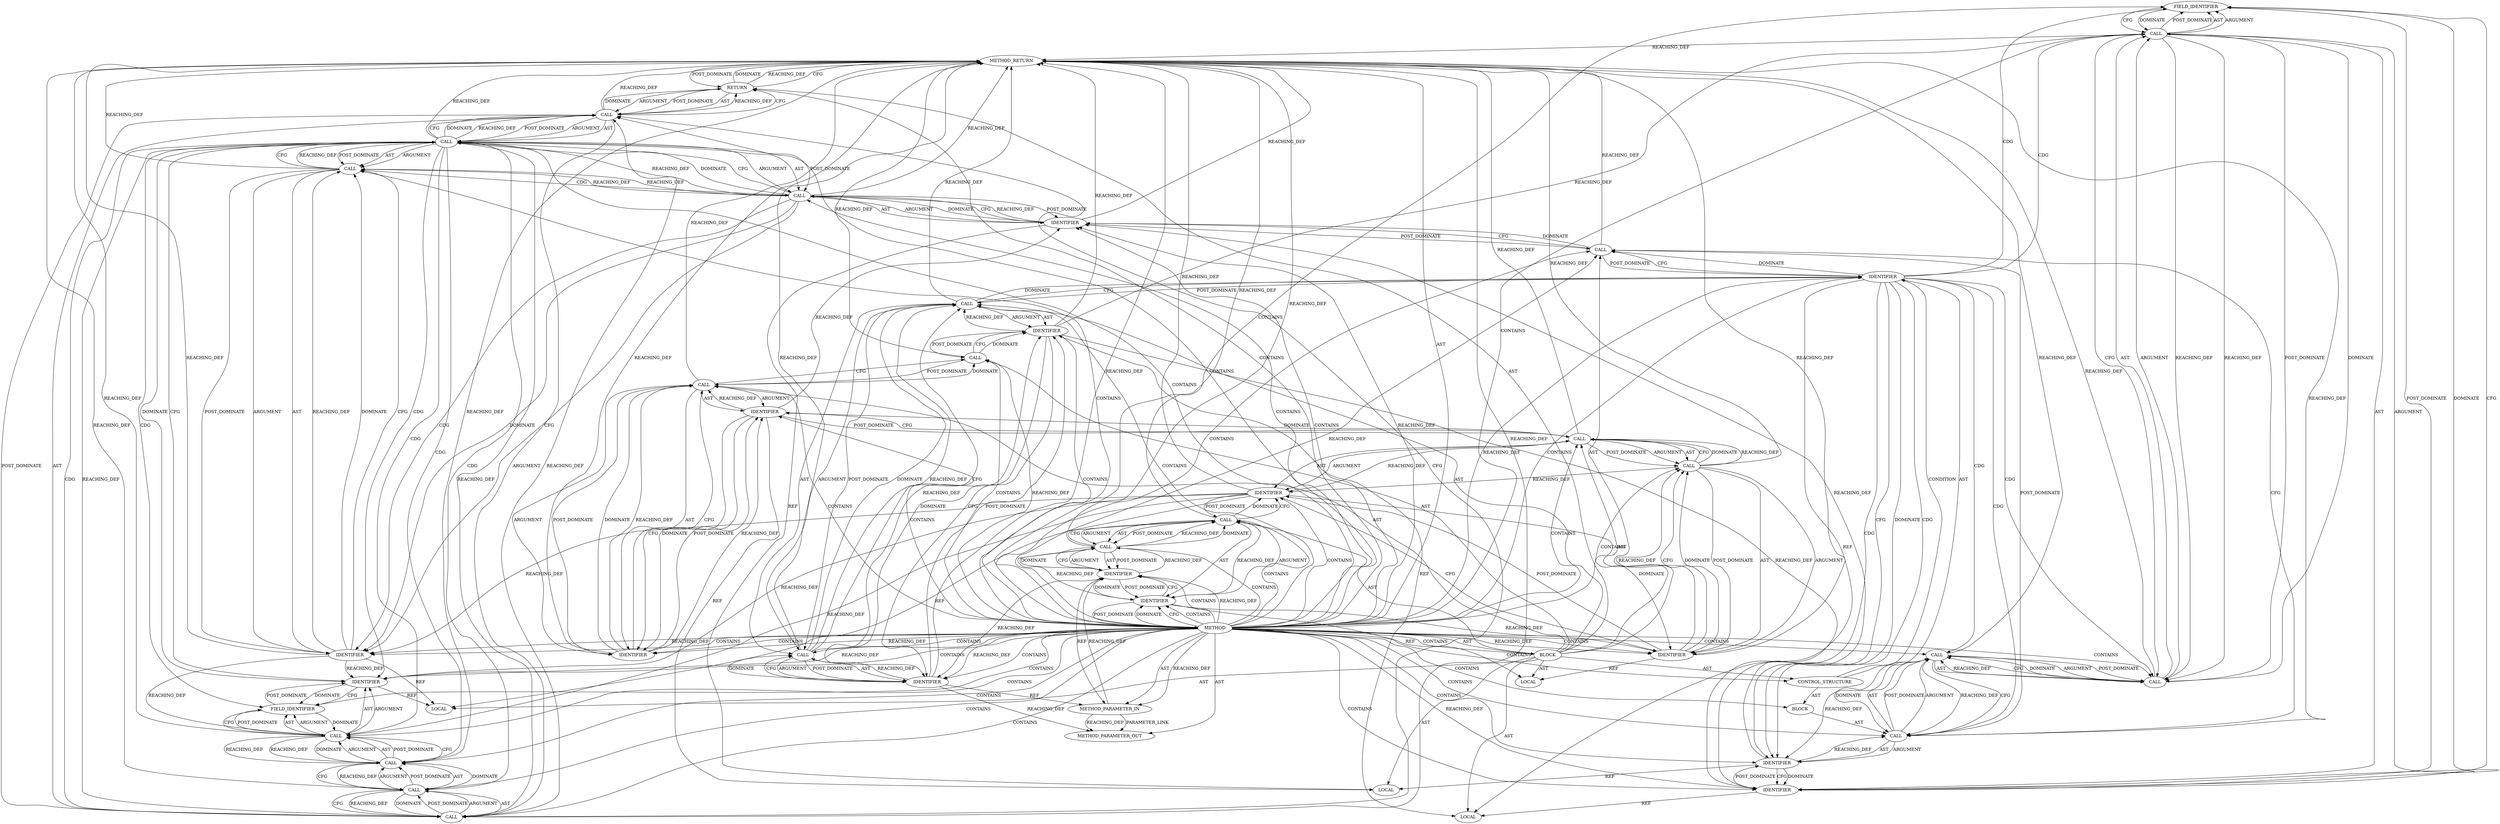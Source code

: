 digraph {
  17263 [label=FIELD_IDENTIFIER ORDER=2 ARGUMENT_INDEX=2 CODE="ingress_msg" COLUMN_NUMBER=31 LINE_NUMBER=2352 CANONICAL_NAME="ingress_msg"]
  21694 [label=METHOD_PARAMETER_OUT ORDER=1 CODE="struct sock *sk" IS_VARIADIC=false COLUMN_NUMBER=30 LINE_NUMBER=2342 TYPE_FULL_NAME="sock*" EVALUATION_STRATEGY="BY_VALUE" INDEX=1 NAME="sk"]
  17256 [label=BLOCK ORDER=2 ARGUMENT_INDEX=-1 CODE="<empty>" COLUMN_NUMBER=3 LINE_NUMBER=2352 TYPE_FULL_NAME="void"]
  17270 [label=CALL ORDER=2 ARGUMENT_INDEX=2 CODE="tls_strp_msg_ready(ctx)" COLUMN_NUMBER=27 METHOD_FULL_NAME="tls_strp_msg_ready" LINE_NUMBER=2355 TYPE_FULL_NAME="<empty>" DISPATCH_TYPE="STATIC_DISPATCH" SIGNATURE="" NAME="tls_strp_msg_ready"]
  17242 [label=CALL ORDER=2 ARGUMENT_INDEX=2 CODE="tls_sw_ctx_rx(tls_ctx)" COLUMN_NUMBER=34 METHOD_FULL_NAME="tls_sw_ctx_rx" LINE_NUMBER=2345 TYPE_FULL_NAME="<empty>" DISPATCH_TYPE="STATIC_DISPATCH" SIGNATURE="" NAME="tls_sw_ctx_rx"]
  17268 [label=CALL ORDER=1 ARGUMENT_INDEX=1 CODE="!ingress_empty" COLUMN_NUMBER=9 METHOD_FULL_NAME="<operator>.logicalNot" LINE_NUMBER=2355 TYPE_FULL_NAME="<empty>" DISPATCH_TYPE="STATIC_DISPATCH" SIGNATURE="" NAME="<operator>.logicalNot"]
  17232 [label=METHOD_PARAMETER_IN ORDER=1 CODE="struct sock *sk" IS_VARIADIC=false COLUMN_NUMBER=30 LINE_NUMBER=2342 TYPE_FULL_NAME="sock*" EVALUATION_STRATEGY="BY_VALUE" INDEX=1 NAME="sk"]
  17255 [label=IDENTIFIER ORDER=1 ARGUMENT_INDEX=-1 CODE="psock" COLUMN_NUMBER=6 LINE_NUMBER=2351 TYPE_FULL_NAME="sk_psock*" NAME="psock"]
  17237 [label=CALL ORDER=2 ARGUMENT_INDEX=2 CODE="tls_get_ctx(sk)" COLUMN_NUMBER=32 METHOD_FULL_NAME="tls_get_ctx" LINE_NUMBER=2344 TYPE_FULL_NAME="<empty>" DISPATCH_TYPE="STATIC_DISPATCH" SIGNATURE="" NAME="tls_get_ctx"]
  17250 [label=CALL ORDER=9 ARGUMENT_INDEX=-1 CODE="psock = sk_psock(sk)" COLUMN_NUMBER=2 METHOD_FULL_NAME="<operator>.assignment" LINE_NUMBER=2350 TYPE_FULL_NAME="<empty>" DISPATCH_TYPE="STATIC_DISPATCH" SIGNATURE="" NAME="<operator>.assignment"]
  17244 [label=LOCAL ORDER=5 CODE="bool ingress_empty" COLUMN_NUMBER=7 LINE_NUMBER=2346 TYPE_FULL_NAME="bool" NAME="ingress_empty"]
  17231 [label=METHOD COLUMN_NUMBER=1 LINE_NUMBER=2342 COLUMN_NUMBER_END=1 IS_EXTERNAL=false SIGNATURE="bool tls_sw_sock_is_readable (sock*)" NAME="tls_sw_sock_is_readable" AST_PARENT_TYPE="TYPE_DECL" AST_PARENT_FULL_NAME="tls_sw.c:<global>" ORDER=49 CODE="bool tls_sw_sock_is_readable(struct sock *sk)
{
	struct tls_context *tls_ctx = tls_get_ctx(sk);
	struct tls_sw_context_rx *ctx = tls_sw_ctx_rx(tls_ctx);
	bool ingress_empty = true;
	struct sk_psock *psock;

	rcu_read_lock();
	psock = sk_psock(sk);
	if (psock)
		ingress_empty = list_empty(&psock->ingress_msg);
	rcu_read_unlock();

	return !ingress_empty || tls_strp_msg_ready(ctx) ||
		!skb_queue_empty(&ctx->rx_list);
}" FULL_NAME="tls_sw_sock_is_readable" LINE_NUMBER_END=2357 FILENAME="tls_sw.c"]
  17273 [label=CALL ORDER=1 ARGUMENT_INDEX=1 CODE="skb_queue_empty(&ctx->rx_list)" COLUMN_NUMBER=4 METHOD_FULL_NAME="skb_queue_empty" LINE_NUMBER=2356 TYPE_FULL_NAME="<empty>" DISPATCH_TYPE="STATIC_DISPATCH" SIGNATURE="" NAME="skb_queue_empty"]
  17240 [label=CALL ORDER=4 ARGUMENT_INDEX=-1 CODE="*ctx = tls_sw_ctx_rx(tls_ctx)" COLUMN_NUMBER=27 METHOD_FULL_NAME="<operator>.assignment" LINE_NUMBER=2345 TYPE_FULL_NAME="<empty>" DISPATCH_TYPE="STATIC_DISPATCH" SIGNATURE="" NAME="<operator>.assignment"]
  17243 [label=IDENTIFIER ORDER=1 ARGUMENT_INDEX=1 CODE="tls_ctx" COLUMN_NUMBER=48 LINE_NUMBER=2345 TYPE_FULL_NAME="tls_context*" NAME="tls_ctx"]
  17249 [label=CALL ORDER=8 ARGUMENT_INDEX=-1 CODE="rcu_read_lock()" COLUMN_NUMBER=2 METHOD_FULL_NAME="rcu_read_lock" LINE_NUMBER=2349 TYPE_FULL_NAME="<empty>" DISPATCH_TYPE="STATIC_DISPATCH" SIGNATURE="" NAME="rcu_read_lock"]
  17267 [label=CALL ORDER=1 ARGUMENT_INDEX=1 CODE="!ingress_empty || tls_strp_msg_ready(ctx)" COLUMN_NUMBER=9 METHOD_FULL_NAME="<operator>.logicalOr" LINE_NUMBER=2355 TYPE_FULL_NAME="<empty>" DISPATCH_TYPE="STATIC_DISPATCH" SIGNATURE="" NAME="<operator>.logicalOr"]
  17247 [label=IDENTIFIER ORDER=2 ARGUMENT_INDEX=2 CODE="true" COLUMN_NUMBER=23 LINE_NUMBER=2346 TYPE_FULL_NAME="ANY" NAME="true"]
  17239 [label=LOCAL ORDER=3 CODE="struct tls_sw_context_rx* ctx" COLUMN_NUMBER=27 LINE_NUMBER=2345 TYPE_FULL_NAME="tls_sw_context_rx*" NAME="ctx"]
  17260 [label=CALL ORDER=1 ARGUMENT_INDEX=1 CODE="&psock->ingress_msg" COLUMN_NUMBER=30 METHOD_FULL_NAME="<operator>.addressOf" LINE_NUMBER=2352 TYPE_FULL_NAME="<empty>" DISPATCH_TYPE="STATIC_DISPATCH" SIGNATURE="" NAME="<operator>.addressOf"]
  17257 [label=CALL ORDER=1 ARGUMENT_INDEX=1 CODE="ingress_empty = list_empty(&psock->ingress_msg)" COLUMN_NUMBER=3 METHOD_FULL_NAME="<operator>.assignment" LINE_NUMBER=2352 TYPE_FULL_NAME="<empty>" DISPATCH_TYPE="STATIC_DISPATCH" SIGNATURE="" NAME="<operator>.assignment"]
  17272 [label=CALL ORDER=2 ARGUMENT_INDEX=2 CODE="!skb_queue_empty(&ctx->rx_list)" COLUMN_NUMBER=3 METHOD_FULL_NAME="<operator>.logicalNot" LINE_NUMBER=2356 TYPE_FULL_NAME="<empty>" DISPATCH_TYPE="STATIC_DISPATCH" SIGNATURE="" NAME="<operator>.logicalNot"]
  17245 [label=CALL ORDER=6 ARGUMENT_INDEX=-1 CODE="ingress_empty = true" COLUMN_NUMBER=7 METHOD_FULL_NAME="<operator>.assignment" LINE_NUMBER=2346 TYPE_FULL_NAME="<empty>" DISPATCH_TYPE="STATIC_DISPATCH" SIGNATURE="" NAME="<operator>.assignment"]
  17234 [label=LOCAL ORDER=1 CODE="struct tls_context* tls_ctx" COLUMN_NUMBER=21 LINE_NUMBER=2344 TYPE_FULL_NAME="tls_context*" NAME="tls_ctx"]
  17253 [label=IDENTIFIER ORDER=1 ARGUMENT_INDEX=1 CODE="sk" COLUMN_NUMBER=19 LINE_NUMBER=2350 TYPE_FULL_NAME="sock*" NAME="sk"]
  17266 [label=CALL ORDER=1 ARGUMENT_INDEX=-1 CODE="!ingress_empty || tls_strp_msg_ready(ctx) ||
		!skb_queue_empty(&ctx->rx_list)" COLUMN_NUMBER=9 METHOD_FULL_NAME="<operator>.logicalOr" LINE_NUMBER=2355 TYPE_FULL_NAME="<empty>" DISPATCH_TYPE="STATIC_DISPATCH" SIGNATURE="" NAME="<operator>.logicalOr"]
  17271 [label=IDENTIFIER ORDER=1 ARGUMENT_INDEX=1 CODE="ctx" COLUMN_NUMBER=46 LINE_NUMBER=2355 TYPE_FULL_NAME="tls_sw_context_rx*" NAME="ctx"]
  17269 [label=IDENTIFIER ORDER=1 ARGUMENT_INDEX=1 CODE="ingress_empty" COLUMN_NUMBER=10 LINE_NUMBER=2355 TYPE_FULL_NAME="bool" NAME="ingress_empty"]
  17275 [label=CALL ORDER=1 ARGUMENT_INDEX=1 CODE="ctx->rx_list" COLUMN_NUMBER=21 METHOD_FULL_NAME="<operator>.indirectFieldAccess" LINE_NUMBER=2356 TYPE_FULL_NAME="<empty>" DISPATCH_TYPE="STATIC_DISPATCH" SIGNATURE="" NAME="<operator>.indirectFieldAccess"]
  17235 [label=CALL ORDER=2 ARGUMENT_INDEX=-1 CODE="*tls_ctx = tls_get_ctx(sk)" COLUMN_NUMBER=21 METHOD_FULL_NAME="<operator>.assignment" LINE_NUMBER=2344 TYPE_FULL_NAME="<empty>" DISPATCH_TYPE="STATIC_DISPATCH" SIGNATURE="" NAME="<operator>.assignment"]
  17236 [label=IDENTIFIER ORDER=1 ARGUMENT_INDEX=1 CODE="tls_ctx" COLUMN_NUMBER=22 LINE_NUMBER=2344 TYPE_FULL_NAME="tls_context*" NAME="tls_ctx"]
  17252 [label=CALL ORDER=2 ARGUMENT_INDEX=2 CODE="sk_psock(sk)" COLUMN_NUMBER=10 METHOD_FULL_NAME="sk_psock" LINE_NUMBER=2350 TYPE_FULL_NAME="<empty>" DISPATCH_TYPE="STATIC_DISPATCH" SIGNATURE="" NAME="sk_psock"]
  17261 [label=CALL ORDER=1 ARGUMENT_INDEX=1 CODE="psock->ingress_msg" COLUMN_NUMBER=31 METHOD_FULL_NAME="<operator>.indirectFieldAccess" LINE_NUMBER=2352 TYPE_FULL_NAME="<empty>" DISPATCH_TYPE="STATIC_DISPATCH" SIGNATURE="" NAME="<operator>.indirectFieldAccess"]
  17274 [label=CALL ORDER=1 ARGUMENT_INDEX=1 CODE="&ctx->rx_list" COLUMN_NUMBER=20 METHOD_FULL_NAME="<operator>.addressOf" LINE_NUMBER=2356 TYPE_FULL_NAME="<empty>" DISPATCH_TYPE="STATIC_DISPATCH" SIGNATURE="" NAME="<operator>.addressOf"]
  17262 [label=IDENTIFIER ORDER=1 ARGUMENT_INDEX=1 CODE="psock" COLUMN_NUMBER=31 LINE_NUMBER=2352 TYPE_FULL_NAME="sk_psock*" NAME="psock"]
  17264 [label=CALL ORDER=11 ARGUMENT_INDEX=-1 CODE="rcu_read_unlock()" COLUMN_NUMBER=2 METHOD_FULL_NAME="rcu_read_unlock" LINE_NUMBER=2353 TYPE_FULL_NAME="<empty>" DISPATCH_TYPE="STATIC_DISPATCH" SIGNATURE="" NAME="rcu_read_unlock"]
  17241 [label=IDENTIFIER ORDER=1 ARGUMENT_INDEX=1 CODE="ctx" COLUMN_NUMBER=28 LINE_NUMBER=2345 TYPE_FULL_NAME="tls_sw_context_rx*" NAME="ctx"]
  17246 [label=IDENTIFIER ORDER=1 ARGUMENT_INDEX=1 CODE="ingress_empty" COLUMN_NUMBER=7 LINE_NUMBER=2346 TYPE_FULL_NAME="bool" NAME="ingress_empty"]
  17254 [label=CONTROL_STRUCTURE CONTROL_STRUCTURE_TYPE="IF" ORDER=10 PARSER_TYPE_NAME="CASTIfStatement" ARGUMENT_INDEX=-1 CODE="if (psock)" COLUMN_NUMBER=2 LINE_NUMBER=2351]
  17238 [label=IDENTIFIER ORDER=1 ARGUMENT_INDEX=1 CODE="sk" COLUMN_NUMBER=44 LINE_NUMBER=2344 TYPE_FULL_NAME="sock*" NAME="sk"]
  17276 [label=IDENTIFIER ORDER=1 ARGUMENT_INDEX=1 CODE="ctx" COLUMN_NUMBER=21 LINE_NUMBER=2356 TYPE_FULL_NAME="tls_sw_context_rx*" NAME="ctx"]
  17233 [label=BLOCK ORDER=2 ARGUMENT_INDEX=-1 CODE="{
	struct tls_context *tls_ctx = tls_get_ctx(sk);
	struct tls_sw_context_rx *ctx = tls_sw_ctx_rx(tls_ctx);
	bool ingress_empty = true;
	struct sk_psock *psock;

	rcu_read_lock();
	psock = sk_psock(sk);
	if (psock)
		ingress_empty = list_empty(&psock->ingress_msg);
	rcu_read_unlock();

	return !ingress_empty || tls_strp_msg_ready(ctx) ||
		!skb_queue_empty(&ctx->rx_list);
}" COLUMN_NUMBER=1 LINE_NUMBER=2343 TYPE_FULL_NAME="void"]
  17277 [label=FIELD_IDENTIFIER ORDER=2 ARGUMENT_INDEX=2 CODE="rx_list" COLUMN_NUMBER=21 LINE_NUMBER=2356 CANONICAL_NAME="rx_list"]
  17278 [label=METHOD_RETURN ORDER=3 CODE="RET" COLUMN_NUMBER=1 LINE_NUMBER=2342 TYPE_FULL_NAME="bool" EVALUATION_STRATEGY="BY_VALUE"]
  17258 [label=IDENTIFIER ORDER=1 ARGUMENT_INDEX=1 CODE="ingress_empty" COLUMN_NUMBER=3 LINE_NUMBER=2352 TYPE_FULL_NAME="bool" NAME="ingress_empty"]
  17248 [label=LOCAL ORDER=7 CODE="struct sk_psock* psock" COLUMN_NUMBER=18 LINE_NUMBER=2347 TYPE_FULL_NAME="sk_psock*" NAME="psock"]
  17251 [label=IDENTIFIER ORDER=1 ARGUMENT_INDEX=1 CODE="psock" COLUMN_NUMBER=2 LINE_NUMBER=2350 TYPE_FULL_NAME="sk_psock*" NAME="psock"]
  17259 [label=CALL ORDER=2 ARGUMENT_INDEX=2 CODE="list_empty(&psock->ingress_msg)" COLUMN_NUMBER=19 METHOD_FULL_NAME="list_empty" LINE_NUMBER=2352 TYPE_FULL_NAME="<empty>" DISPATCH_TYPE="STATIC_DISPATCH" SIGNATURE="" NAME="list_empty"]
  17265 [label=RETURN ORDER=12 ARGUMENT_INDEX=-1 CODE="return !ingress_empty || tls_strp_msg_ready(ctx) ||
		!skb_queue_empty(&ctx->rx_list);" COLUMN_NUMBER=2 LINE_NUMBER=2355]
  17252 -> 17253 [label=AST ]
  17264 -> 17278 [label=REACHING_DEF VARIABLE="rcu_read_unlock()"]
  17259 -> 17260 [label=ARGUMENT ]
  17238 -> 17237 [label=REACHING_DEF VARIABLE="sk"]
  17240 -> 17242 [label=POST_DOMINATE ]
  17267 -> 17268 [label=ARGUMENT ]
  17261 -> 17260 [label=DOMINATE ]
  17241 -> 17235 [label=POST_DOMINATE ]
  17253 -> 17232 [label=REF ]
  17267 -> 17278 [label=REACHING_DEF VARIABLE="!ingress_empty || tls_strp_msg_ready(ctx)"]
  17242 -> 17243 [label=POST_DOMINATE ]
  17266 -> 17265 [label=REACHING_DEF VARIABLE="!ingress_empty || tls_strp_msg_ready(ctx) ||
		!skb_queue_empty(&ctx->rx_list)"]
  17231 -> 17233 [label=AST ]
  17231 -> 17276 [label=REACHING_DEF VARIABLE=""]
  17265 -> 17266 [label=AST ]
  17261 -> 17263 [label=POST_DOMINATE ]
  17253 -> 17252 [label=REACHING_DEF VARIABLE="sk"]
  17242 -> 17240 [label=CFG ]
  17274 -> 17278 [label=REACHING_DEF VARIABLE="&ctx->rx_list"]
  17233 -> 17254 [label=AST ]
  17237 -> 17238 [label=ARGUMENT ]
  17250 -> 17255 [label=DOMINATE ]
  17254 -> 17255 [label=AST ]
  17245 -> 17249 [label=DOMINATE ]
  17275 -> 17274 [label=CFG ]
  17267 -> 17270 [label=ARGUMENT ]
  17267 -> 17273 [label=CDG ]
  17255 -> 17250 [label=POST_DOMINATE ]
  17247 -> 17246 [label=POST_DOMINATE ]
  17273 -> 17272 [label=CFG ]
  17236 -> 17234 [label=REF ]
  17264 -> 17255 [label=POST_DOMINATE ]
  17259 -> 17260 [label=POST_DOMINATE ]
  17231 -> 17249 [label=CONTAINS ]
  17259 -> 17257 [label=DOMINATE ]
  17257 -> 17259 [label=AST ]
  17254 -> 17255 [label=CONDITION ]
  17273 -> 17278 [label=REACHING_DEF VARIABLE="skb_queue_empty(&ctx->rx_list)"]
  17276 -> 17277 [label=DOMINATE ]
  17252 -> 17253 [label=ARGUMENT ]
  17231 -> 17249 [label=REACHING_DEF VARIABLE=""]
  17231 -> 17243 [label=REACHING_DEF VARIABLE=""]
  17231 -> 17274 [label=CONTAINS ]
  17231 -> 17266 [label=CONTAINS ]
  17231 -> 17254 [label=CONTAINS ]
  17260 -> 17278 [label=REACHING_DEF VARIABLE="&psock->ingress_msg"]
  17277 -> 17276 [label=POST_DOMINATE ]
  17247 -> 17278 [label=REACHING_DEF VARIABLE="true"]
  17231 -> 17245 [label=CONTAINS ]
  17265 -> 17278 [label=DOMINATE ]
  17255 -> 17264 [label=CFG ]
  17270 -> 17271 [label=POST_DOMINATE ]
  17233 -> 17265 [label=AST ]
  17231 -> 17238 [label=CONTAINS ]
  17268 -> 17271 [label=DOMINATE ]
  17268 -> 17270 [label=REACHING_DEF VARIABLE="!ingress_empty"]
  17241 -> 17275 [label=REACHING_DEF VARIABLE="ctx"]
  17240 -> 17246 [label=CFG ]
  17255 -> 17248 [label=REF ]
  17253 -> 17252 [label=DOMINATE ]
  17272 -> 17273 [label=POST_DOMINATE ]
  17231 -> 17233 [label=CONTAINS ]
  17231 -> 17237 [label=CONTAINS ]
  17276 -> 17277 [label=CFG ]
  17274 -> 17275 [label=ARGUMENT ]
  17268 -> 17269 [label=POST_DOMINATE ]
  17233 -> 17239 [label=AST ]
  17253 -> 21694 [label=REACHING_DEF VARIABLE="sk"]
  17266 -> 17272 [label=ARGUMENT ]
  17267 -> 17268 [label=AST ]
  17268 -> 17267 [label=REACHING_DEF VARIABLE="!ingress_empty"]
  17268 -> 17270 [label=CDG ]
  17272 -> 17266 [label=REACHING_DEF VARIABLE="!skb_queue_empty(&ctx->rx_list)"]
  17261 -> 17263 [label=AST ]
  17257 -> 17258 [label=AST ]
  17246 -> 17247 [label=DOMINATE ]
  17253 -> 17278 [label=REACHING_DEF VARIABLE="sk"]
  17247 -> 17246 [label=REACHING_DEF VARIABLE="true"]
  17241 -> 17243 [label=CFG ]
  17231 -> 17240 [label=CONTAINS ]
  17233 -> 17234 [label=AST ]
  17235 -> 17241 [label=DOMINATE ]
  17273 -> 17274 [label=ARGUMENT ]
  17231 -> 17251 [label=CONTAINS ]
  17255 -> 17259 [label=CDG ]
  17238 -> 17237 [label=DOMINATE ]
  17259 -> 17278 [label=REACHING_DEF VARIABLE="list_empty(&psock->ingress_msg)"]
  17231 -> 21694 [label=AST ]
  17240 -> 17278 [label=REACHING_DEF VARIABLE="*ctx = tls_sw_ctx_rx(tls_ctx)"]
  17274 -> 17275 [label=AST ]
  17235 -> 17278 [label=REACHING_DEF VARIABLE="*tls_ctx = tls_get_ctx(sk)"]
  17231 -> 17236 [label=DOMINATE ]
  17269 -> 17264 [label=POST_DOMINATE ]
  17238 -> 17237 [label=CFG ]
  17274 -> 17275 [label=POST_DOMINATE ]
  17231 -> 17260 [label=CONTAINS ]
  17253 -> 17251 [label=POST_DOMINATE ]
  17258 -> 17262 [label=CFG ]
  17260 -> 17259 [label=REACHING_DEF VARIABLE="&psock->ingress_msg"]
  17268 -> 17267 [label=DOMINATE ]
  17268 -> 17267 [label=CFG ]
  17258 -> 17269 [label=REACHING_DEF VARIABLE="ingress_empty"]
  17270 -> 17278 [label=REACHING_DEF VARIABLE="tls_strp_msg_ready(ctx)"]
  17267 -> 17277 [label=CDG ]
  17263 -> 17261 [label=CFG ]
  17267 -> 17266 [label=CFG ]
  17266 -> 17272 [label=POST_DOMINATE ]
  17233 -> 17248 [label=AST ]
  17235 -> 17236 [label=ARGUMENT ]
  17231 -> 17257 [label=CONTAINS ]
  17267 -> 17274 [label=CDG ]
  17231 -> 17271 [label=REACHING_DEF VARIABLE=""]
  17255 -> 17260 [label=CDG ]
  17257 -> 17264 [label=CFG ]
  17236 -> 17231 [label=POST_DOMINATE ]
  17251 -> 17253 [label=DOMINATE ]
  17262 -> 17258 [label=POST_DOMINATE ]
  17250 -> 17251 [label=ARGUMENT ]
  17237 -> 17235 [label=REACHING_DEF VARIABLE="tls_get_ctx(sk)"]
  17263 -> 17262 [label=POST_DOMINATE ]
  17273 -> 17272 [label=REACHING_DEF VARIABLE="skb_queue_empty(&ctx->rx_list)"]
  17249 -> 17251 [label=CFG ]
  17237 -> 17235 [label=DOMINATE ]
  17271 -> 17270 [label=REACHING_DEF VARIABLE="ctx"]
  17231 -> 17269 [label=CONTAINS ]
  17265 -> 17278 [label=REACHING_DEF VARIABLE="<RET>"]
  17275 -> 17274 [label=REACHING_DEF VARIABLE="ctx->rx_list"]
  17275 -> 17274 [label=REACHING_DEF VARIABLE="ctx->rx_list"]
  17245 -> 17247 [label=AST ]
  17250 -> 17255 [label=CFG ]
  17267 -> 17276 [label=CFG ]
  17231 -> 17258 [label=CONTAINS ]
  17240 -> 17246 [label=DOMINATE ]
  17252 -> 17278 [label=REACHING_DEF VARIABLE="sk_psock(sk)"]
  17271 -> 17275 [label=REACHING_DEF VARIABLE="ctx"]
  17274 -> 17273 [label=DOMINATE ]
  17231 -> 17232 [label=REACHING_DEF VARIABLE=""]
  17231 -> 17256 [label=CONTAINS ]
  17258 -> 17244 [label=REF ]
  17231 -> 17250 [label=CONTAINS ]
  17238 -> 17253 [label=REACHING_DEF VARIABLE="sk"]
  17255 -> 17264 [label=DOMINATE ]
  17267 -> 17266 [label=DOMINATE ]
  17231 -> 17269 [label=REACHING_DEF VARIABLE=""]
  17271 -> 17278 [label=REACHING_DEF VARIABLE="ctx"]
  17231 -> 17268 [label=CONTAINS ]
  17231 -> 17241 [label=CONTAINS ]
  17275 -> 17277 [label=POST_DOMINATE ]
  17231 -> 17261 [label=CONTAINS ]
  17249 -> 17245 [label=POST_DOMINATE ]
  17231 -> 17232 [label=AST ]
  17255 -> 17262 [label=CDG ]
  17266 -> 17278 [label=REACHING_DEF VARIABLE="!ingress_empty || tls_strp_msg_ready(ctx) ||
		!skb_queue_empty(&ctx->rx_list)"]
  17233 -> 17250 [label=AST ]
  17267 -> 17270 [label=POST_DOMINATE ]
  17231 -> 17238 [label=REACHING_DEF VARIABLE=""]
  17250 -> 17251 [label=AST ]
  17236 -> 17235 [label=REACHING_DEF VARIABLE="tls_ctx"]
  17235 -> 17236 [label=AST ]
  17265 -> 17266 [label=ARGUMENT ]
  17268 -> 17271 [label=CFG ]
  17237 -> 17236 [label=REACHING_DEF VARIABLE="tls_get_ctx(sk)"]
  17232 -> 17238 [label=REACHING_DEF VARIABLE="sk"]
  17243 -> 17278 [label=REACHING_DEF VARIABLE="tls_ctx"]
  17250 -> 17252 [label=POST_DOMINATE ]
  17231 -> 17267 [label=CONTAINS ]
  17243 -> 17241 [label=POST_DOMINATE ]
  17233 -> 17235 [label=AST ]
  17260 -> 17261 [label=AST ]
  17258 -> 17257 [label=REACHING_DEF VARIABLE="ingress_empty"]
  17251 -> 17250 [label=REACHING_DEF VARIABLE="psock"]
  17270 -> 17267 [label=CFG ]
  17245 -> 17247 [label=ARGUMENT ]
  17242 -> 17240 [label=DOMINATE ]
  17270 -> 17271 [label=ARGUMENT ]
  17231 -> 17259 [label=CONTAINS ]
  17262 -> 17263 [label=DOMINATE ]
  17231 -> 17252 [label=CONTAINS ]
  17241 -> 17278 [label=REACHING_DEF VARIABLE="ctx"]
  17277 -> 17275 [label=CFG ]
  17243 -> 17242 [label=REACHING_DEF VARIABLE="tls_ctx"]
  17241 -> 17239 [label=REF ]
  17265 -> 17266 [label=POST_DOMINATE ]
  17251 -> 17278 [label=REACHING_DEF VARIABLE="psock"]
  17270 -> 17267 [label=REACHING_DEF VARIABLE="tls_strp_msg_ready(ctx)"]
  17231 -> 17247 [label=REACHING_DEF VARIABLE=""]
  17255 -> 17263 [label=CDG ]
  17268 -> 17269 [label=AST ]
  17243 -> 17234 [label=REF ]
  17266 -> 17267 [label=POST_DOMINATE ]
  17273 -> 17274 [label=POST_DOMINATE ]
  17276 -> 17239 [label=REF ]
  17269 -> 17244 [label=REF ]
  17278 -> 17265 [label=POST_DOMINATE ]
  17231 -> 17277 [label=CONTAINS ]
  17242 -> 17243 [label=AST ]
  17231 -> 17253 [label=REACHING_DEF VARIABLE=""]
  17245 -> 17247 [label=POST_DOMINATE ]
  17241 -> 17240 [label=REACHING_DEF VARIABLE="ctx"]
  17255 -> 17261 [label=CDG ]
  17231 -> 17247 [label=CONTAINS ]
  17274 -> 17273 [label=CFG ]
  17233 -> 17264 [label=AST ]
  17257 -> 17259 [label=POST_DOMINATE ]
  17266 -> 17272 [label=AST ]
  17261 -> 17260 [label=CFG ]
  17245 -> 17246 [label=ARGUMENT ]
  17233 -> 17245 [label=AST ]
  17231 -> 17276 [label=CONTAINS ]
  17231 -> 17236 [label=CFG ]
  17257 -> 17278 [label=REACHING_DEF VARIABLE="ingress_empty = list_empty(&psock->ingress_msg)"]
  17231 -> 17262 [label=CONTAINS ]
  17267 -> 17268 [label=POST_DOMINATE ]
  17231 -> 17265 [label=CONTAINS ]
  17235 -> 17237 [label=ARGUMENT ]
  17251 -> 17261 [label=REACHING_DEF VARIABLE="psock"]
  17267 -> 17276 [label=CDG ]
  17246 -> 17269 [label=REACHING_DEF VARIABLE="ingress_empty"]
  17275 -> 17276 [label=AST ]
  17268 -> 17269 [label=ARGUMENT ]
  17241 -> 17276 [label=REACHING_DEF VARIABLE="ctx"]
  17272 -> 17273 [label=ARGUMENT ]
  17237 -> 17238 [label=AST ]
  17231 -> 17262 [label=REACHING_DEF VARIABLE=""]
  17246 -> 17245 [label=REACHING_DEF VARIABLE="ingress_empty"]
  17231 -> 17278 [label=AST ]
  17269 -> 17268 [label=DOMINATE ]
  17245 -> 17249 [label=CFG ]
  17267 -> 17272 [label=REACHING_DEF VARIABLE="!ingress_empty || tls_strp_msg_ready(ctx)"]
  17231 -> 17273 [label=CONTAINS ]
  17242 -> 17240 [label=REACHING_DEF VARIABLE="tls_sw_ctx_rx(tls_ctx)"]
  17263 -> 17261 [label=DOMINATE ]
  17245 -> 17246 [label=AST ]
  17254 -> 17256 [label=AST ]
  17240 -> 17241 [label=AST ]
  17247 -> 17245 [label=CFG ]
  17231 -> 17242 [label=CONTAINS ]
  17235 -> 17241 [label=CFG ]
  17231 -> 17253 [label=CONTAINS ]
  17264 -> 17269 [label=CFG ]
  17275 -> 17276 [label=ARGUMENT ]
  17261 -> 17263 [label=ARGUMENT ]
  17231 -> 17236 [label=CONTAINS ]
  17272 -> 17273 [label=AST ]
  17246 -> 17247 [label=CFG ]
  17241 -> 17271 [label=REACHING_DEF VARIABLE="ctx"]
  17260 -> 17261 [label=ARGUMENT ]
  17275 -> 17277 [label=AST ]
  17246 -> 17244 [label=REF ]
  17236 -> 17238 [label=CFG ]
  17252 -> 17253 [label=POST_DOMINATE ]
  17241 -> 17243 [label=DOMINATE ]
  17238 -> 17236 [label=POST_DOMINATE ]
  17260 -> 17261 [label=POST_DOMINATE ]
  17256 -> 17257 [label=AST ]
  17269 -> 17278 [label=REACHING_DEF VARIABLE="ingress_empty"]
  17240 -> 17242 [label=ARGUMENT ]
  17242 -> 17278 [label=REACHING_DEF VARIABLE="tls_sw_ctx_rx(tls_ctx)"]
  17231 -> 17275 [label=CONTAINS ]
  17255 -> 17258 [label=CFG ]
  17257 -> 17258 [label=ARGUMENT ]
  17267 -> 17276 [label=DOMINATE ]
  17273 -> 17274 [label=AST ]
  17266 -> 17267 [label=ARGUMENT ]
  17231 -> 17255 [label=REACHING_DEF VARIABLE=""]
  17231 -> 17255 [label=CONTAINS ]
  17267 -> 17275 [label=CDG ]
  17267 -> 17266 [label=REACHING_DEF VARIABLE="!ingress_empty || tls_strp_msg_ready(ctx)"]
  17231 -> 17263 [label=CONTAINS ]
  17261 -> 17260 [label=REACHING_DEF VARIABLE="psock->ingress_msg"]
  17261 -> 17260 [label=REACHING_DEF VARIABLE="psock->ingress_msg"]
  17249 -> 17251 [label=DOMINATE ]
  17236 -> 17238 [label=DOMINATE ]
  17268 -> 17271 [label=CDG ]
  17233 -> 17244 [label=AST ]
  17259 -> 17257 [label=REACHING_DEF VARIABLE="list_empty(&psock->ingress_msg)"]
  17240 -> 17242 [label=AST ]
  17275 -> 17278 [label=REACHING_DEF VARIABLE="ctx->rx_list"]
  17272 -> 17266 [label=CFG ]
  17252 -> 17251 [label=REACHING_DEF VARIABLE="sk_psock(sk)"]
  17252 -> 17250 [label=DOMINATE ]
  17236 -> 17243 [label=REACHING_DEF VARIABLE="tls_ctx"]
  17255 -> 17258 [label=DOMINATE ]
  17271 -> 17270 [label=DOMINATE ]
  17251 -> 17248 [label=REF ]
  17231 -> 17246 [label=CONTAINS ]
  17266 -> 17265 [label=CFG ]
  17269 -> 17268 [label=CFG ]
  17231 -> 17272 [label=CONTAINS ]
  17273 -> 17272 [label=DOMINATE ]
  17260 -> 17259 [label=CFG ]
  17271 -> 17270 [label=CFG ]
  17261 -> 17262 [label=AST ]
  17251 -> 17253 [label=CFG ]
  17232 -> 21694 [label=PARAMETER_LINK ]
  17267 -> 17272 [label=CDG ]
  17252 -> 17250 [label=REACHING_DEF VARIABLE="sk_psock(sk)"]
  17253 -> 17252 [label=CFG ]
  17259 -> 17257 [label=CFG ]
  17257 -> 17259 [label=ARGUMENT ]
  17232 -> 21694 [label=REACHING_DEF VARIABLE="sk"]
  17242 -> 17243 [label=ARGUMENT ]
  17266 -> 17265 [label=DOMINATE ]
  17252 -> 17250 [label=CFG ]
  17272 -> 17278 [label=REACHING_DEF VARIABLE="!skb_queue_empty(&ctx->rx_list)"]
  17269 -> 17268 [label=REACHING_DEF VARIABLE="ingress_empty"]
  17249 -> 17278 [label=REACHING_DEF VARIABLE="rcu_read_lock()"]
  17246 -> 17240 [label=POST_DOMINATE ]
  17237 -> 17238 [label=POST_DOMINATE ]
  17237 -> 17278 [label=REACHING_DEF VARIABLE="tls_get_ctx(sk)"]
  17233 -> 17249 [label=AST ]
  17240 -> 17241 [label=ARGUMENT ]
  17243 -> 17242 [label=CFG ]
  17242 -> 17241 [label=REACHING_DEF VARIABLE="tls_sw_ctx_rx(tls_ctx)"]
  17237 -> 17235 [label=CFG ]
  17231 -> 17264 [label=CONTAINS ]
  17264 -> 17257 [label=POST_DOMINATE ]
  17233 -> 17240 [label=AST ]
  17264 -> 17269 [label=DOMINATE ]
  17259 -> 17258 [label=REACHING_DEF VARIABLE="list_empty(&psock->ingress_msg)"]
  17265 -> 17278 [label=CFG ]
  17272 -> 17267 [label=REACHING_DEF VARIABLE="!skb_queue_empty(&ctx->rx_list)"]
  17268 -> 17278 [label=REACHING_DEF VARIABLE="!ingress_empty"]
  17245 -> 17278 [label=REACHING_DEF VARIABLE="ingress_empty = true"]
  17277 -> 17275 [label=DOMINATE ]
  17235 -> 17237 [label=AST ]
  17231 -> 17243 [label=CONTAINS ]
  17271 -> 17276 [label=REACHING_DEF VARIABLE="ctx"]
  17247 -> 17245 [label=DOMINATE ]
  17271 -> 17239 [label=REF ]
  17259 -> 17260 [label=AST ]
  17270 -> 17268 [label=REACHING_DEF VARIABLE="tls_strp_msg_ready(ctx)"]
  17270 -> 17271 [label=AST ]
  17275 -> 17274 [label=DOMINATE ]
  17247 -> 17245 [label=REACHING_DEF VARIABLE="true"]
  17250 -> 17252 [label=AST ]
  17231 -> 17264 [label=REACHING_DEF VARIABLE=""]
  17231 -> 17271 [label=CONTAINS ]
  17231 -> 17235 [label=CONTAINS ]
  17250 -> 17278 [label=REACHING_DEF VARIABLE="psock = sk_psock(sk)"]
  17255 -> 17257 [label=CDG ]
  17260 -> 17259 [label=DOMINATE ]
  17261 -> 17262 [label=ARGUMENT ]
  17274 -> 17273 [label=REACHING_DEF VARIABLE="&ctx->rx_list"]
  17243 -> 17242 [label=DOMINATE ]
  17251 -> 17249 [label=POST_DOMINATE ]
  17255 -> 17258 [label=CDG ]
  17266 -> 17267 [label=AST ]
  17258 -> 17262 [label=DOMINATE ]
  17267 -> 17270 [label=AST ]
  17231 -> 17270 [label=CONTAINS ]
  17262 -> 17248 [label=REF ]
  17238 -> 17232 [label=REF ]
  17251 -> 17262 [label=REACHING_DEF VARIABLE="psock"]
  17262 -> 17263 [label=CFG ]
  17275 -> 17277 [label=ARGUMENT ]
  17261 -> 17278 [label=REACHING_DEF VARIABLE="psock->ingress_msg"]
  17250 -> 17252 [label=ARGUMENT ]
  17235 -> 17237 [label=POST_DOMINATE ]
}

